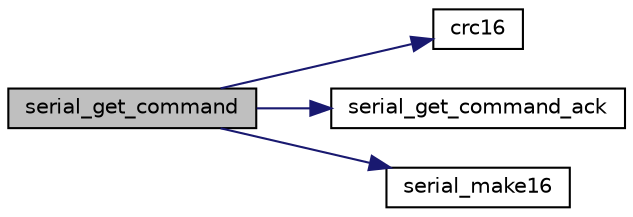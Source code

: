 digraph "serial_get_command"
{
 // INTERACTIVE_SVG=YES
  edge [fontname="Helvetica",fontsize="10",labelfontname="Helvetica",labelfontsize="10"];
  node [fontname="Helvetica",fontsize="10",shape=record];
  rankdir="LR";
  Node1 [label="serial_get_command",height=0.2,width=0.4,color="black", fillcolor="grey75", style="filled", fontcolor="black"];
  Node1 -> Node2 [color="midnightblue",fontsize="10",style="solid",fontname="Helvetica"];
  Node2 [label="crc16",height=0.2,width=0.4,color="black", fillcolor="white", style="filled",URL="$dd/d1b/a00015.html#a6553827687db2137ee550ad6e1d2f316",tooltip="Standard CRC16 routine. "];
  Node1 -> Node3 [color="midnightblue",fontsize="10",style="solid",fontname="Helvetica"];
  Node3 [label="serial_get_command_ack",height=0.2,width=0.4,color="black", fillcolor="white", style="filled",URL="$dc/de2/a00024.html#a7fc7421ed15d6e4516e9878e7455d715",tooltip="Function which marks serial buffer as processed, so new command can be taken. "];
  Node1 -> Node4 [color="midnightblue",fontsize="10",style="solid",fontname="Helvetica"];
  Node4 [label="serial_make16",height=0.2,width=0.4,color="black", fillcolor="white", style="filled",URL="$dc/de2/a00024.html#abc17de32f14103a5be219df0d4ad9176",tooltip="Function converting characters to 16 bit value. "];
}
